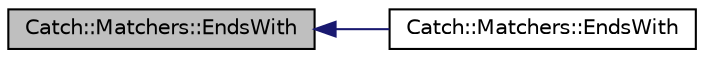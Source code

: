 digraph "Catch::Matchers::EndsWith"
{
  edge [fontname="Helvetica",fontsize="10",labelfontname="Helvetica",labelfontsize="10"];
  node [fontname="Helvetica",fontsize="10",shape=record];
  rankdir="LR";
  Node1 [label="Catch::Matchers::EndsWith",height=0.2,width=0.4,color="black", fillcolor="grey75", style="filled" fontcolor="black"];
  Node1 -> Node2 [dir="back",color="midnightblue",fontsize="10",style="solid",fontname="Helvetica"];
  Node2 [label="Catch::Matchers::EndsWith",height=0.2,width=0.4,color="black", fillcolor="white", style="filled",URL="$namespace_catch_1_1_matchers.html#a1e32a2d23a1eb9eda9840c712c7b00c1"];
}
